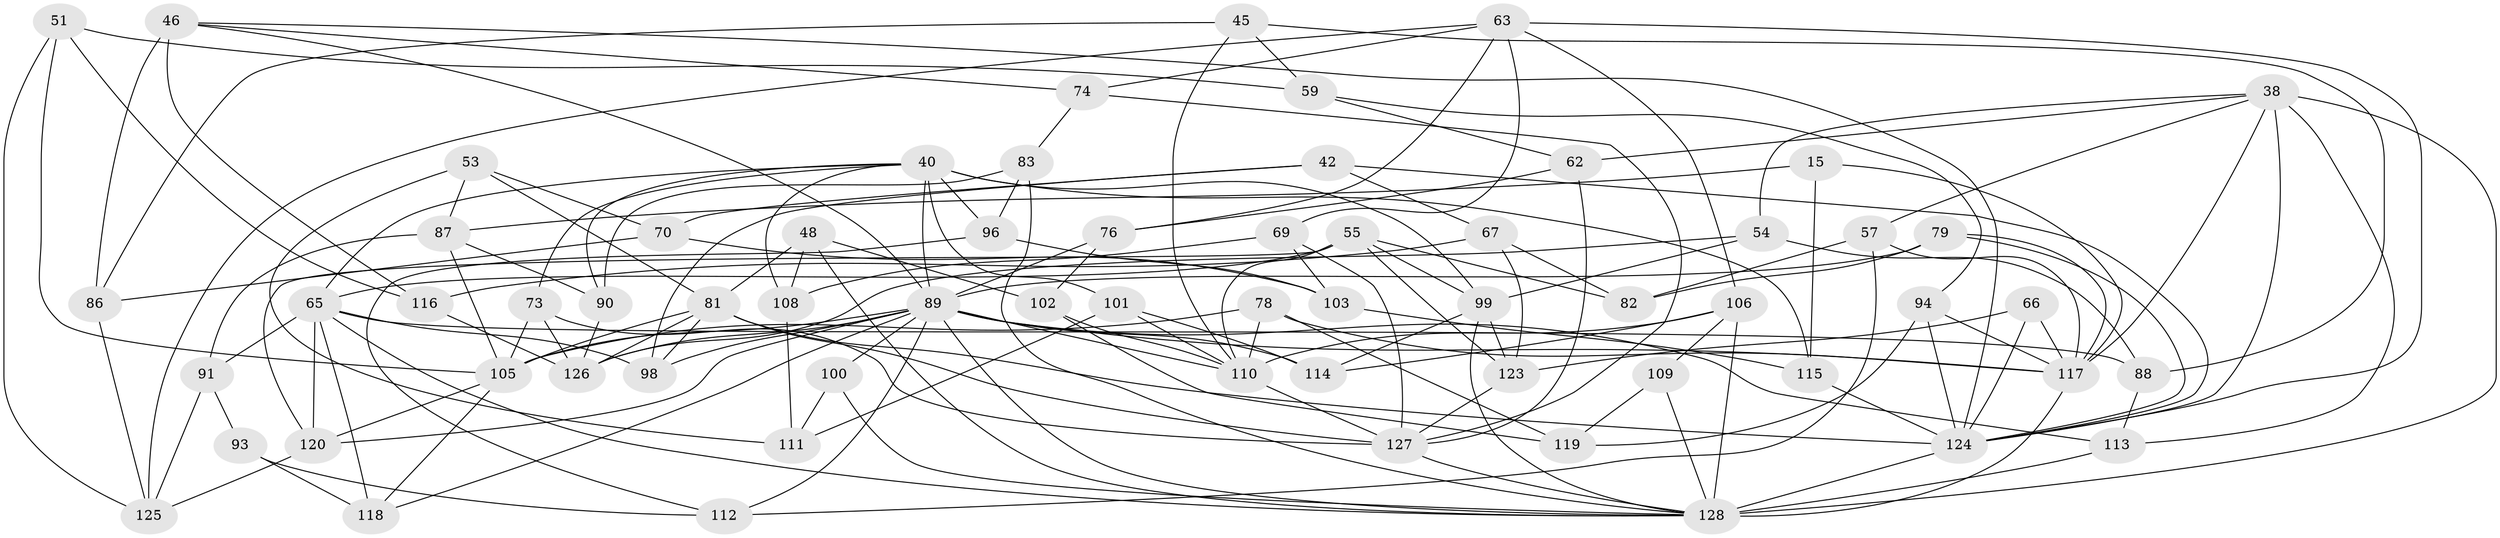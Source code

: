 // original degree distribution, {4: 1.0}
// Generated by graph-tools (version 1.1) at 2025/58/03/09/25 04:58:07]
// undirected, 64 vertices, 162 edges
graph export_dot {
graph [start="1"]
  node [color=gray90,style=filled];
  15;
  38 [super="+2+34"];
  40 [super="+4+18+32"];
  42;
  45;
  46 [super="+7"];
  48;
  51;
  53;
  54;
  55 [super="+41+47"];
  57;
  59;
  62;
  63 [super="+50+61"];
  65 [super="+26"];
  66;
  67;
  69;
  70;
  73;
  74;
  76;
  78;
  79;
  81 [super="+8+23+13"];
  82;
  83;
  86 [super="+71"];
  87 [super="+12"];
  88;
  89 [super="+1+43+75+80"];
  90;
  91 [super="+68"];
  93;
  94;
  96;
  98;
  99 [super="+5+84"];
  100;
  101;
  102;
  103;
  105 [super="+6+49+92"];
  106 [super="+44+36"];
  108;
  109;
  110 [super="+97"];
  111;
  112;
  113 [super="+28"];
  114;
  115;
  116;
  117 [super="+64+95"];
  118;
  119;
  120 [super="+16+39"];
  123 [super="+14"];
  124 [super="+31+121"];
  125 [super="+72"];
  126 [super="+60+58"];
  127 [super="+104"];
  128 [super="+21+22+33+107+122"];
  15 -- 87 [weight=2];
  15 -- 117;
  15 -- 115;
  38 -- 113 [weight=2];
  38 -- 62;
  38 -- 54;
  38 -- 57;
  38 -- 124;
  38 -- 128;
  38 -- 117;
  40 -- 101;
  40 -- 108;
  40 -- 90;
  40 -- 115;
  40 -- 73;
  40 -- 99 [weight=2];
  40 -- 96;
  40 -- 65;
  40 -- 89;
  42 -- 67;
  42 -- 70;
  42 -- 98;
  42 -- 124;
  45 -- 88;
  45 -- 59;
  45 -- 86;
  45 -- 110;
  46 -- 74;
  46 -- 86 [weight=2];
  46 -- 116;
  46 -- 124;
  46 -- 89;
  48 -- 108;
  48 -- 102;
  48 -- 81;
  48 -- 128;
  51 -- 116;
  51 -- 59;
  51 -- 125;
  51 -- 105;
  53 -- 87;
  53 -- 70;
  53 -- 111;
  53 -- 81;
  54 -- 126;
  54 -- 99;
  54 -- 88;
  55 -- 99;
  55 -- 120 [weight=2];
  55 -- 123;
  55 -- 110 [weight=2];
  55 -- 65;
  55 -- 82;
  57 -- 82;
  57 -- 112;
  57 -- 117;
  59 -- 94;
  59 -- 62;
  62 -- 76;
  62 -- 127;
  63 -- 125 [weight=2];
  63 -- 74;
  63 -- 124 [weight=2];
  63 -- 76;
  63 -- 69;
  63 -- 106;
  65 -- 88;
  65 -- 98;
  65 -- 91;
  65 -- 118;
  65 -- 120;
  65 -- 128;
  66 -- 123 [weight=2];
  66 -- 124;
  66 -- 117;
  67 -- 116;
  67 -- 82;
  67 -- 123;
  69 -- 108;
  69 -- 103;
  69 -- 127;
  70 -- 103;
  70 -- 86;
  73 -- 105;
  73 -- 127;
  73 -- 126;
  74 -- 83;
  74 -- 127;
  76 -- 102;
  76 -- 89;
  78 -- 119;
  78 -- 110;
  78 -- 105;
  78 -- 117;
  79 -- 82;
  79 -- 124;
  79 -- 89;
  79 -- 117;
  81 -- 98;
  81 -- 127;
  81 -- 105 [weight=2];
  81 -- 126;
  81 -- 124 [weight=3];
  83 -- 90;
  83 -- 96;
  83 -- 128;
  86 -- 125 [weight=2];
  87 -- 90;
  87 -- 91;
  87 -- 105;
  88 -- 113;
  89 -- 114;
  89 -- 100 [weight=2];
  89 -- 118;
  89 -- 112;
  89 -- 113;
  89 -- 120 [weight=2];
  89 -- 126 [weight=3];
  89 -- 110;
  89 -- 128 [weight=2];
  89 -- 98;
  89 -- 105;
  89 -- 117 [weight=2];
  90 -- 126;
  91 -- 93 [weight=2];
  91 -- 125 [weight=2];
  93 -- 112;
  93 -- 118;
  94 -- 119;
  94 -- 124;
  94 -- 117;
  96 -- 103;
  96 -- 112;
  99 -- 114;
  99 -- 123;
  99 -- 128 [weight=2];
  100 -- 111;
  100 -- 128;
  101 -- 114;
  101 -- 111;
  101 -- 110;
  102 -- 119;
  102 -- 110;
  103 -- 115;
  105 -- 120 [weight=2];
  105 -- 118;
  106 -- 109 [weight=2];
  106 -- 114;
  106 -- 128 [weight=2];
  106 -- 110 [weight=2];
  108 -- 111;
  109 -- 119;
  109 -- 128;
  110 -- 127;
  113 -- 128 [weight=2];
  115 -- 124;
  116 -- 126;
  117 -- 128 [weight=3];
  120 -- 125;
  123 -- 127;
  124 -- 128 [weight=2];
  127 -- 128;
}

